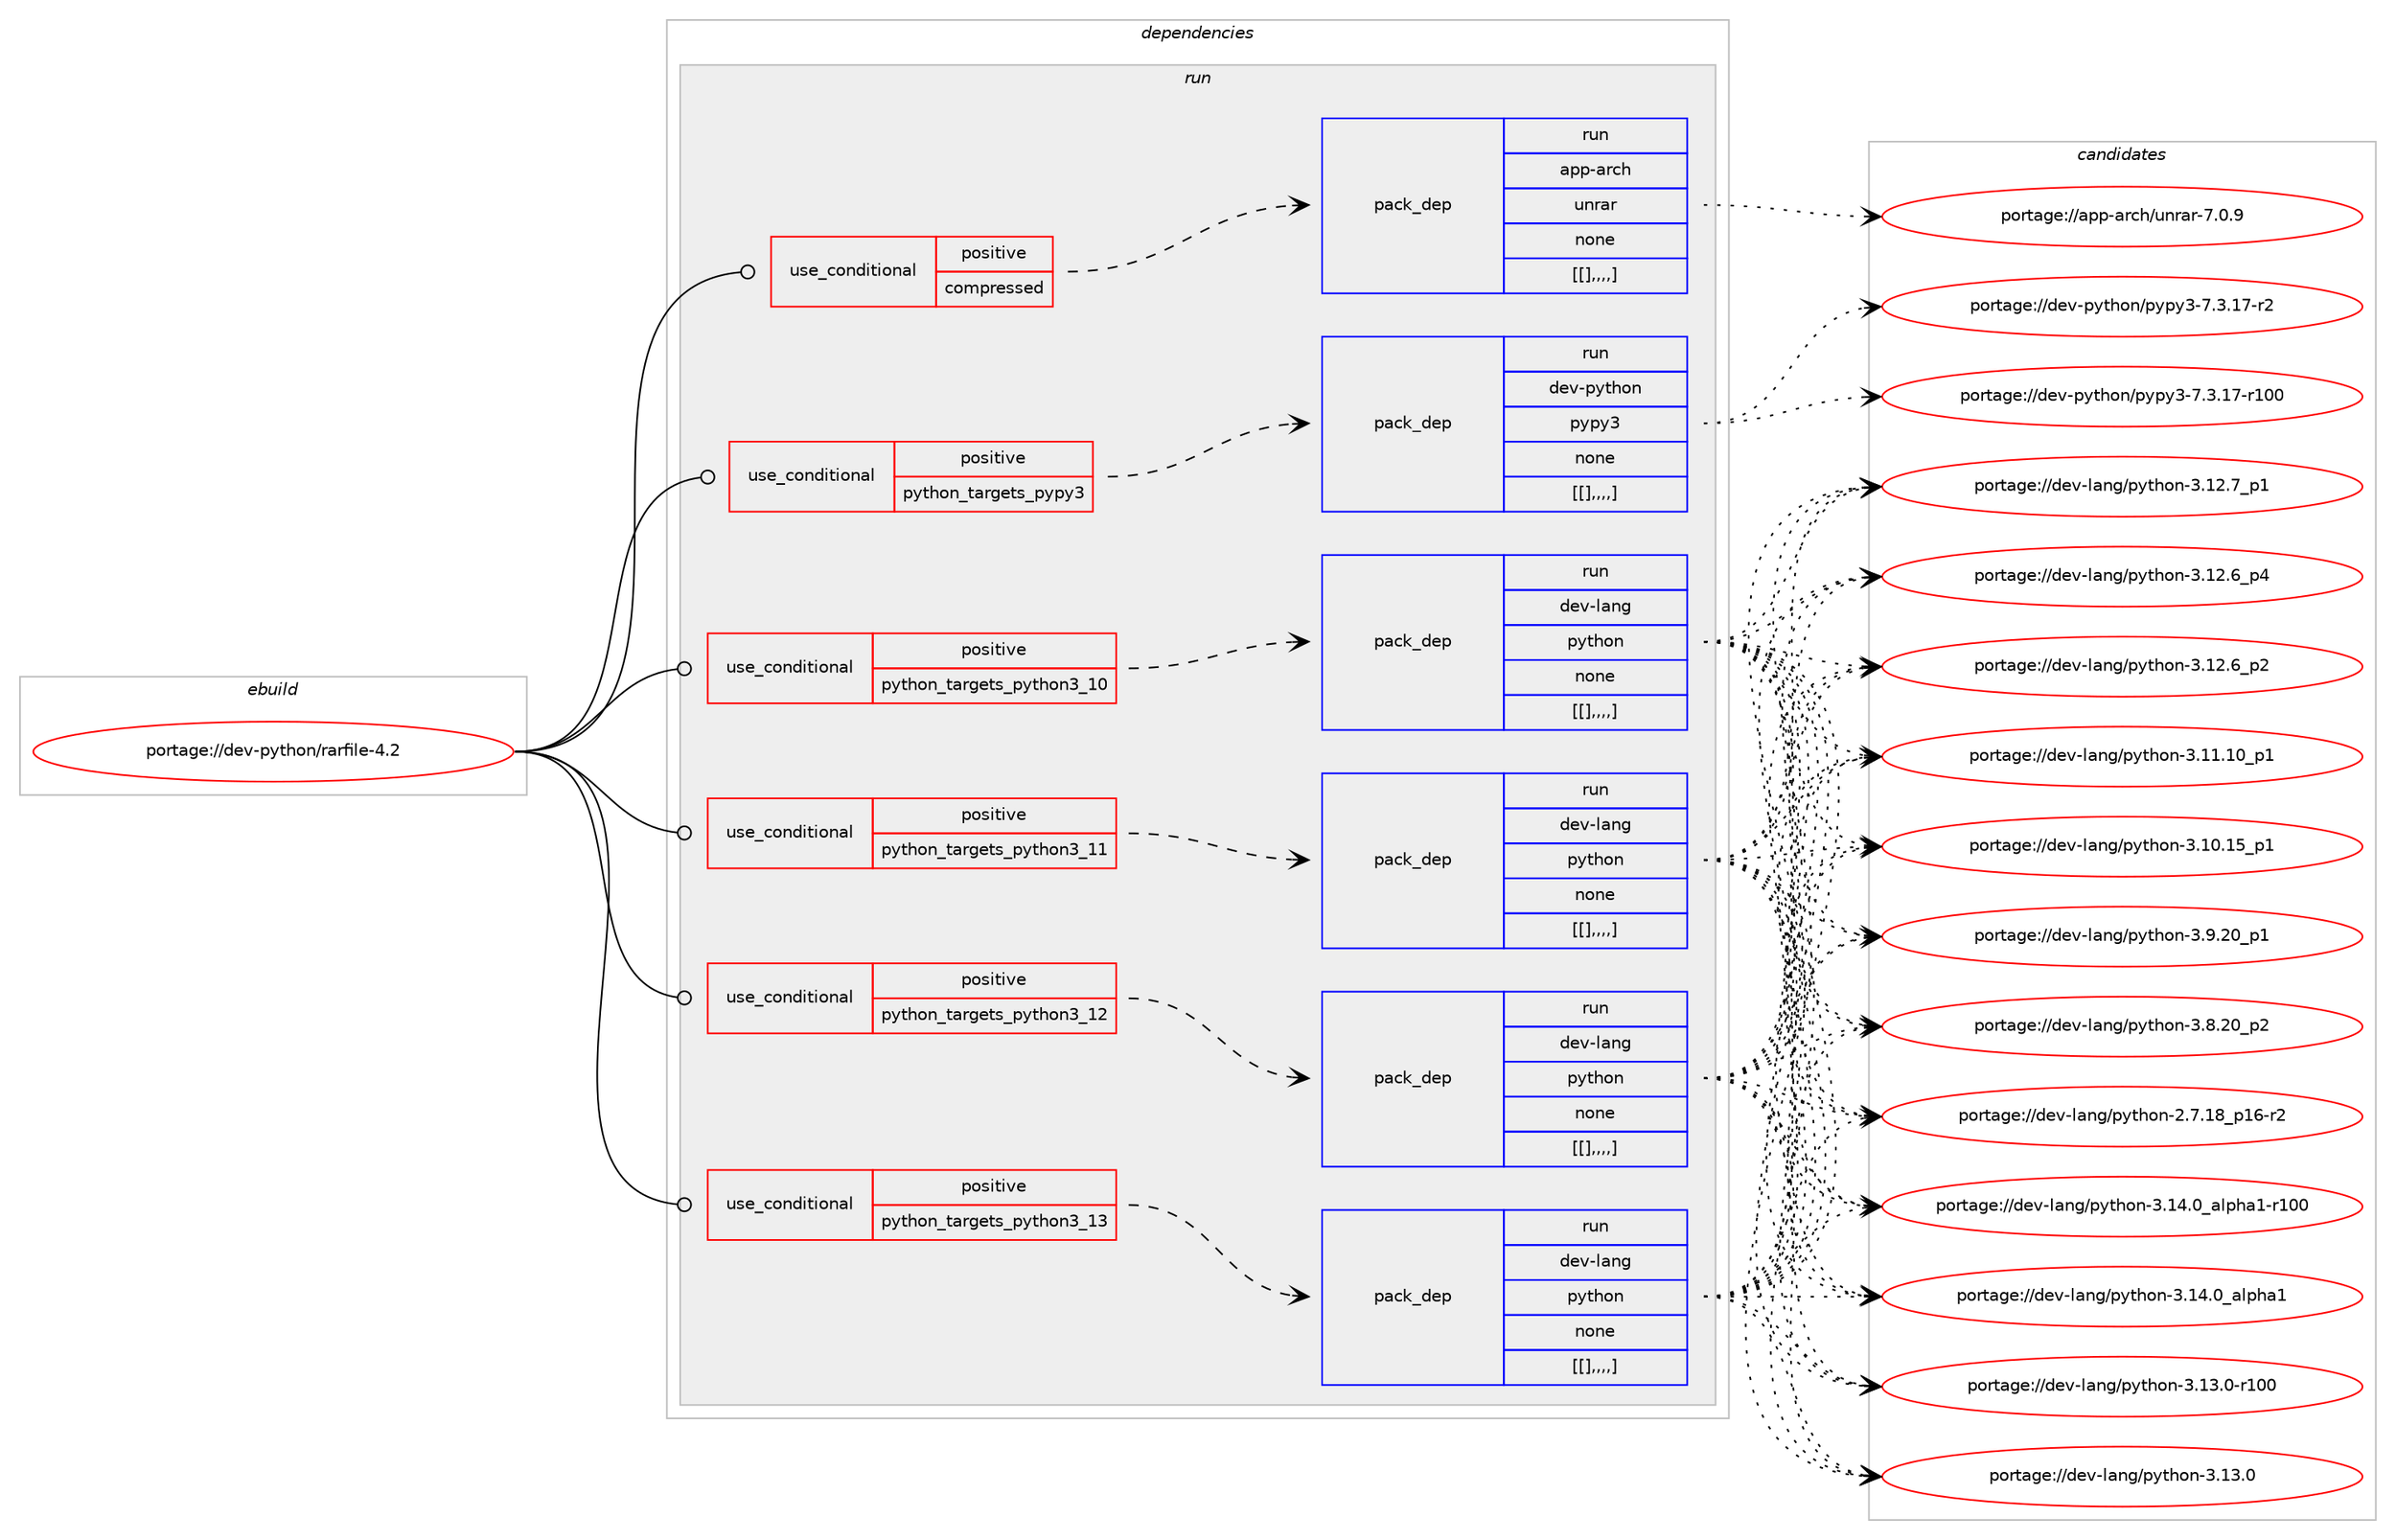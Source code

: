 digraph prolog {

# *************
# Graph options
# *************

newrank=true;
concentrate=true;
compound=true;
graph [rankdir=LR,fontname=Helvetica,fontsize=10,ranksep=1.5];#, ranksep=2.5, nodesep=0.2];
edge  [arrowhead=vee];
node  [fontname=Helvetica,fontsize=10];

# **********
# The ebuild
# **********

subgraph cluster_leftcol {
color=gray;
label=<<i>ebuild</i>>;
id [label="portage://dev-python/rarfile-4.2", color=red, width=4, href="../dev-python/rarfile-4.2.svg"];
}

# ****************
# The dependencies
# ****************

subgraph cluster_midcol {
color=gray;
label=<<i>dependencies</i>>;
subgraph cluster_compile {
fillcolor="#eeeeee";
style=filled;
label=<<i>compile</i>>;
}
subgraph cluster_compileandrun {
fillcolor="#eeeeee";
style=filled;
label=<<i>compile and run</i>>;
}
subgraph cluster_run {
fillcolor="#eeeeee";
style=filled;
label=<<i>run</i>>;
subgraph cond41531 {
dependency168137 [label=<<TABLE BORDER="0" CELLBORDER="1" CELLSPACING="0" CELLPADDING="4"><TR><TD ROWSPAN="3" CELLPADDING="10">use_conditional</TD></TR><TR><TD>positive</TD></TR><TR><TD>compressed</TD></TR></TABLE>>, shape=none, color=red];
subgraph pack125296 {
dependency168311 [label=<<TABLE BORDER="0" CELLBORDER="1" CELLSPACING="0" CELLPADDING="4" WIDTH="220"><TR><TD ROWSPAN="6" CELLPADDING="30">pack_dep</TD></TR><TR><TD WIDTH="110">run</TD></TR><TR><TD>app-arch</TD></TR><TR><TD>unrar</TD></TR><TR><TD>none</TD></TR><TR><TD>[[],,,,]</TD></TR></TABLE>>, shape=none, color=blue];
}
dependency168137:e -> dependency168311:w [weight=20,style="dashed",arrowhead="vee"];
}
id:e -> dependency168137:w [weight=20,style="solid",arrowhead="odot"];
subgraph cond41616 {
dependency168381 [label=<<TABLE BORDER="0" CELLBORDER="1" CELLSPACING="0" CELLPADDING="4"><TR><TD ROWSPAN="3" CELLPADDING="10">use_conditional</TD></TR><TR><TD>positive</TD></TR><TR><TD>python_targets_pypy3</TD></TR></TABLE>>, shape=none, color=red];
subgraph pack125426 {
dependency168385 [label=<<TABLE BORDER="0" CELLBORDER="1" CELLSPACING="0" CELLPADDING="4" WIDTH="220"><TR><TD ROWSPAN="6" CELLPADDING="30">pack_dep</TD></TR><TR><TD WIDTH="110">run</TD></TR><TR><TD>dev-python</TD></TR><TR><TD>pypy3</TD></TR><TR><TD>none</TD></TR><TR><TD>[[],,,,]</TD></TR></TABLE>>, shape=none, color=blue];
}
dependency168381:e -> dependency168385:w [weight=20,style="dashed",arrowhead="vee"];
}
id:e -> dependency168381:w [weight=20,style="solid",arrowhead="odot"];
subgraph cond41628 {
dependency168432 [label=<<TABLE BORDER="0" CELLBORDER="1" CELLSPACING="0" CELLPADDING="4"><TR><TD ROWSPAN="3" CELLPADDING="10">use_conditional</TD></TR><TR><TD>positive</TD></TR><TR><TD>python_targets_python3_10</TD></TR></TABLE>>, shape=none, color=red];
subgraph pack125487 {
dependency168508 [label=<<TABLE BORDER="0" CELLBORDER="1" CELLSPACING="0" CELLPADDING="4" WIDTH="220"><TR><TD ROWSPAN="6" CELLPADDING="30">pack_dep</TD></TR><TR><TD WIDTH="110">run</TD></TR><TR><TD>dev-lang</TD></TR><TR><TD>python</TD></TR><TR><TD>none</TD></TR><TR><TD>[[],,,,]</TD></TR></TABLE>>, shape=none, color=blue];
}
dependency168432:e -> dependency168508:w [weight=20,style="dashed",arrowhead="vee"];
}
id:e -> dependency168432:w [weight=20,style="solid",arrowhead="odot"];
subgraph cond41676 {
dependency168531 [label=<<TABLE BORDER="0" CELLBORDER="1" CELLSPACING="0" CELLPADDING="4"><TR><TD ROWSPAN="3" CELLPADDING="10">use_conditional</TD></TR><TR><TD>positive</TD></TR><TR><TD>python_targets_python3_11</TD></TR></TABLE>>, shape=none, color=red];
subgraph pack125540 {
dependency168576 [label=<<TABLE BORDER="0" CELLBORDER="1" CELLSPACING="0" CELLPADDING="4" WIDTH="220"><TR><TD ROWSPAN="6" CELLPADDING="30">pack_dep</TD></TR><TR><TD WIDTH="110">run</TD></TR><TR><TD>dev-lang</TD></TR><TR><TD>python</TD></TR><TR><TD>none</TD></TR><TR><TD>[[],,,,]</TD></TR></TABLE>>, shape=none, color=blue];
}
dependency168531:e -> dependency168576:w [weight=20,style="dashed",arrowhead="vee"];
}
id:e -> dependency168531:w [weight=20,style="solid",arrowhead="odot"];
subgraph cond41703 {
dependency168581 [label=<<TABLE BORDER="0" CELLBORDER="1" CELLSPACING="0" CELLPADDING="4"><TR><TD ROWSPAN="3" CELLPADDING="10">use_conditional</TD></TR><TR><TD>positive</TD></TR><TR><TD>python_targets_python3_12</TD></TR></TABLE>>, shape=none, color=red];
subgraph pack125556 {
dependency168607 [label=<<TABLE BORDER="0" CELLBORDER="1" CELLSPACING="0" CELLPADDING="4" WIDTH="220"><TR><TD ROWSPAN="6" CELLPADDING="30">pack_dep</TD></TR><TR><TD WIDTH="110">run</TD></TR><TR><TD>dev-lang</TD></TR><TR><TD>python</TD></TR><TR><TD>none</TD></TR><TR><TD>[[],,,,]</TD></TR></TABLE>>, shape=none, color=blue];
}
dependency168581:e -> dependency168607:w [weight=20,style="dashed",arrowhead="vee"];
}
id:e -> dependency168581:w [weight=20,style="solid",arrowhead="odot"];
subgraph cond41719 {
dependency168650 [label=<<TABLE BORDER="0" CELLBORDER="1" CELLSPACING="0" CELLPADDING="4"><TR><TD ROWSPAN="3" CELLPADDING="10">use_conditional</TD></TR><TR><TD>positive</TD></TR><TR><TD>python_targets_python3_13</TD></TR></TABLE>>, shape=none, color=red];
subgraph pack125593 {
dependency168682 [label=<<TABLE BORDER="0" CELLBORDER="1" CELLSPACING="0" CELLPADDING="4" WIDTH="220"><TR><TD ROWSPAN="6" CELLPADDING="30">pack_dep</TD></TR><TR><TD WIDTH="110">run</TD></TR><TR><TD>dev-lang</TD></TR><TR><TD>python</TD></TR><TR><TD>none</TD></TR><TR><TD>[[],,,,]</TD></TR></TABLE>>, shape=none, color=blue];
}
dependency168650:e -> dependency168682:w [weight=20,style="dashed",arrowhead="vee"];
}
id:e -> dependency168650:w [weight=20,style="solid",arrowhead="odot"];
}
}

# **************
# The candidates
# **************

subgraph cluster_choices {
rank=same;
color=gray;
label=<<i>candidates</i>>;

subgraph choice125124 {
color=black;
nodesep=1;
choice971121124597114991044711711011497114455546484657 [label="portage://app-arch/unrar-7.0.9", color=red, width=4,href="../app-arch/unrar-7.0.9.svg"];
dependency168311:e -> choice971121124597114991044711711011497114455546484657:w [style=dotted,weight="100"];
}
subgraph choice125167 {
color=black;
nodesep=1;
choice100101118451121211161041111104711212111212151455546514649554511450 [label="portage://dev-python/pypy3-7.3.17-r2", color=red, width=4,href="../dev-python/pypy3-7.3.17-r2.svg"];
choice1001011184511212111610411111047112121112121514555465146495545114494848 [label="portage://dev-python/pypy3-7.3.17-r100", color=red, width=4,href="../dev-python/pypy3-7.3.17-r100.svg"];
dependency168385:e -> choice100101118451121211161041111104711212111212151455546514649554511450:w [style=dotted,weight="100"];
dependency168385:e -> choice1001011184511212111610411111047112121112121514555465146495545114494848:w [style=dotted,weight="100"];
}
subgraph choice125183 {
color=black;
nodesep=1;
choice100101118451089711010347112121116104111110455146495246489597108112104974945114494848 [label="portage://dev-lang/python-3.14.0_alpha1-r100", color=red, width=4,href="../dev-lang/python-3.14.0_alpha1-r100.svg"];
choice1001011184510897110103471121211161041111104551464952464895971081121049749 [label="portage://dev-lang/python-3.14.0_alpha1", color=red, width=4,href="../dev-lang/python-3.14.0_alpha1.svg"];
choice1001011184510897110103471121211161041111104551464951464845114494848 [label="portage://dev-lang/python-3.13.0-r100", color=red, width=4,href="../dev-lang/python-3.13.0-r100.svg"];
choice10010111845108971101034711212111610411111045514649514648 [label="portage://dev-lang/python-3.13.0", color=red, width=4,href="../dev-lang/python-3.13.0.svg"];
choice100101118451089711010347112121116104111110455146495046559511249 [label="portage://dev-lang/python-3.12.7_p1", color=red, width=4,href="../dev-lang/python-3.12.7_p1.svg"];
choice100101118451089711010347112121116104111110455146495046549511252 [label="portage://dev-lang/python-3.12.6_p4", color=red, width=4,href="../dev-lang/python-3.12.6_p4.svg"];
choice100101118451089711010347112121116104111110455146495046549511250 [label="portage://dev-lang/python-3.12.6_p2", color=red, width=4,href="../dev-lang/python-3.12.6_p2.svg"];
choice10010111845108971101034711212111610411111045514649494649489511249 [label="portage://dev-lang/python-3.11.10_p1", color=red, width=4,href="../dev-lang/python-3.11.10_p1.svg"];
choice10010111845108971101034711212111610411111045514649484649539511249 [label="portage://dev-lang/python-3.10.15_p1", color=red, width=4,href="../dev-lang/python-3.10.15_p1.svg"];
choice100101118451089711010347112121116104111110455146574650489511249 [label="portage://dev-lang/python-3.9.20_p1", color=red, width=4,href="../dev-lang/python-3.9.20_p1.svg"];
choice100101118451089711010347112121116104111110455146564650489511250 [label="portage://dev-lang/python-3.8.20_p2", color=red, width=4,href="../dev-lang/python-3.8.20_p2.svg"];
choice100101118451089711010347112121116104111110455046554649569511249544511450 [label="portage://dev-lang/python-2.7.18_p16-r2", color=red, width=4,href="../dev-lang/python-2.7.18_p16-r2.svg"];
dependency168508:e -> choice100101118451089711010347112121116104111110455146495246489597108112104974945114494848:w [style=dotted,weight="100"];
dependency168508:e -> choice1001011184510897110103471121211161041111104551464952464895971081121049749:w [style=dotted,weight="100"];
dependency168508:e -> choice1001011184510897110103471121211161041111104551464951464845114494848:w [style=dotted,weight="100"];
dependency168508:e -> choice10010111845108971101034711212111610411111045514649514648:w [style=dotted,weight="100"];
dependency168508:e -> choice100101118451089711010347112121116104111110455146495046559511249:w [style=dotted,weight="100"];
dependency168508:e -> choice100101118451089711010347112121116104111110455146495046549511252:w [style=dotted,weight="100"];
dependency168508:e -> choice100101118451089711010347112121116104111110455146495046549511250:w [style=dotted,weight="100"];
dependency168508:e -> choice10010111845108971101034711212111610411111045514649494649489511249:w [style=dotted,weight="100"];
dependency168508:e -> choice10010111845108971101034711212111610411111045514649484649539511249:w [style=dotted,weight="100"];
dependency168508:e -> choice100101118451089711010347112121116104111110455146574650489511249:w [style=dotted,weight="100"];
dependency168508:e -> choice100101118451089711010347112121116104111110455146564650489511250:w [style=dotted,weight="100"];
dependency168508:e -> choice100101118451089711010347112121116104111110455046554649569511249544511450:w [style=dotted,weight="100"];
}
subgraph choice125190 {
color=black;
nodesep=1;
choice100101118451089711010347112121116104111110455146495246489597108112104974945114494848 [label="portage://dev-lang/python-3.14.0_alpha1-r100", color=red, width=4,href="../dev-lang/python-3.14.0_alpha1-r100.svg"];
choice1001011184510897110103471121211161041111104551464952464895971081121049749 [label="portage://dev-lang/python-3.14.0_alpha1", color=red, width=4,href="../dev-lang/python-3.14.0_alpha1.svg"];
choice1001011184510897110103471121211161041111104551464951464845114494848 [label="portage://dev-lang/python-3.13.0-r100", color=red, width=4,href="../dev-lang/python-3.13.0-r100.svg"];
choice10010111845108971101034711212111610411111045514649514648 [label="portage://dev-lang/python-3.13.0", color=red, width=4,href="../dev-lang/python-3.13.0.svg"];
choice100101118451089711010347112121116104111110455146495046559511249 [label="portage://dev-lang/python-3.12.7_p1", color=red, width=4,href="../dev-lang/python-3.12.7_p1.svg"];
choice100101118451089711010347112121116104111110455146495046549511252 [label="portage://dev-lang/python-3.12.6_p4", color=red, width=4,href="../dev-lang/python-3.12.6_p4.svg"];
choice100101118451089711010347112121116104111110455146495046549511250 [label="portage://dev-lang/python-3.12.6_p2", color=red, width=4,href="../dev-lang/python-3.12.6_p2.svg"];
choice10010111845108971101034711212111610411111045514649494649489511249 [label="portage://dev-lang/python-3.11.10_p1", color=red, width=4,href="../dev-lang/python-3.11.10_p1.svg"];
choice10010111845108971101034711212111610411111045514649484649539511249 [label="portage://dev-lang/python-3.10.15_p1", color=red, width=4,href="../dev-lang/python-3.10.15_p1.svg"];
choice100101118451089711010347112121116104111110455146574650489511249 [label="portage://dev-lang/python-3.9.20_p1", color=red, width=4,href="../dev-lang/python-3.9.20_p1.svg"];
choice100101118451089711010347112121116104111110455146564650489511250 [label="portage://dev-lang/python-3.8.20_p2", color=red, width=4,href="../dev-lang/python-3.8.20_p2.svg"];
choice100101118451089711010347112121116104111110455046554649569511249544511450 [label="portage://dev-lang/python-2.7.18_p16-r2", color=red, width=4,href="../dev-lang/python-2.7.18_p16-r2.svg"];
dependency168576:e -> choice100101118451089711010347112121116104111110455146495246489597108112104974945114494848:w [style=dotted,weight="100"];
dependency168576:e -> choice1001011184510897110103471121211161041111104551464952464895971081121049749:w [style=dotted,weight="100"];
dependency168576:e -> choice1001011184510897110103471121211161041111104551464951464845114494848:w [style=dotted,weight="100"];
dependency168576:e -> choice10010111845108971101034711212111610411111045514649514648:w [style=dotted,weight="100"];
dependency168576:e -> choice100101118451089711010347112121116104111110455146495046559511249:w [style=dotted,weight="100"];
dependency168576:e -> choice100101118451089711010347112121116104111110455146495046549511252:w [style=dotted,weight="100"];
dependency168576:e -> choice100101118451089711010347112121116104111110455146495046549511250:w [style=dotted,weight="100"];
dependency168576:e -> choice10010111845108971101034711212111610411111045514649494649489511249:w [style=dotted,weight="100"];
dependency168576:e -> choice10010111845108971101034711212111610411111045514649484649539511249:w [style=dotted,weight="100"];
dependency168576:e -> choice100101118451089711010347112121116104111110455146574650489511249:w [style=dotted,weight="100"];
dependency168576:e -> choice100101118451089711010347112121116104111110455146564650489511250:w [style=dotted,weight="100"];
dependency168576:e -> choice100101118451089711010347112121116104111110455046554649569511249544511450:w [style=dotted,weight="100"];
}
subgraph choice125200 {
color=black;
nodesep=1;
choice100101118451089711010347112121116104111110455146495246489597108112104974945114494848 [label="portage://dev-lang/python-3.14.0_alpha1-r100", color=red, width=4,href="../dev-lang/python-3.14.0_alpha1-r100.svg"];
choice1001011184510897110103471121211161041111104551464952464895971081121049749 [label="portage://dev-lang/python-3.14.0_alpha1", color=red, width=4,href="../dev-lang/python-3.14.0_alpha1.svg"];
choice1001011184510897110103471121211161041111104551464951464845114494848 [label="portage://dev-lang/python-3.13.0-r100", color=red, width=4,href="../dev-lang/python-3.13.0-r100.svg"];
choice10010111845108971101034711212111610411111045514649514648 [label="portage://dev-lang/python-3.13.0", color=red, width=4,href="../dev-lang/python-3.13.0.svg"];
choice100101118451089711010347112121116104111110455146495046559511249 [label="portage://dev-lang/python-3.12.7_p1", color=red, width=4,href="../dev-lang/python-3.12.7_p1.svg"];
choice100101118451089711010347112121116104111110455146495046549511252 [label="portage://dev-lang/python-3.12.6_p4", color=red, width=4,href="../dev-lang/python-3.12.6_p4.svg"];
choice100101118451089711010347112121116104111110455146495046549511250 [label="portage://dev-lang/python-3.12.6_p2", color=red, width=4,href="../dev-lang/python-3.12.6_p2.svg"];
choice10010111845108971101034711212111610411111045514649494649489511249 [label="portage://dev-lang/python-3.11.10_p1", color=red, width=4,href="../dev-lang/python-3.11.10_p1.svg"];
choice10010111845108971101034711212111610411111045514649484649539511249 [label="portage://dev-lang/python-3.10.15_p1", color=red, width=4,href="../dev-lang/python-3.10.15_p1.svg"];
choice100101118451089711010347112121116104111110455146574650489511249 [label="portage://dev-lang/python-3.9.20_p1", color=red, width=4,href="../dev-lang/python-3.9.20_p1.svg"];
choice100101118451089711010347112121116104111110455146564650489511250 [label="portage://dev-lang/python-3.8.20_p2", color=red, width=4,href="../dev-lang/python-3.8.20_p2.svg"];
choice100101118451089711010347112121116104111110455046554649569511249544511450 [label="portage://dev-lang/python-2.7.18_p16-r2", color=red, width=4,href="../dev-lang/python-2.7.18_p16-r2.svg"];
dependency168607:e -> choice100101118451089711010347112121116104111110455146495246489597108112104974945114494848:w [style=dotted,weight="100"];
dependency168607:e -> choice1001011184510897110103471121211161041111104551464952464895971081121049749:w [style=dotted,weight="100"];
dependency168607:e -> choice1001011184510897110103471121211161041111104551464951464845114494848:w [style=dotted,weight="100"];
dependency168607:e -> choice10010111845108971101034711212111610411111045514649514648:w [style=dotted,weight="100"];
dependency168607:e -> choice100101118451089711010347112121116104111110455146495046559511249:w [style=dotted,weight="100"];
dependency168607:e -> choice100101118451089711010347112121116104111110455146495046549511252:w [style=dotted,weight="100"];
dependency168607:e -> choice100101118451089711010347112121116104111110455146495046549511250:w [style=dotted,weight="100"];
dependency168607:e -> choice10010111845108971101034711212111610411111045514649494649489511249:w [style=dotted,weight="100"];
dependency168607:e -> choice10010111845108971101034711212111610411111045514649484649539511249:w [style=dotted,weight="100"];
dependency168607:e -> choice100101118451089711010347112121116104111110455146574650489511249:w [style=dotted,weight="100"];
dependency168607:e -> choice100101118451089711010347112121116104111110455146564650489511250:w [style=dotted,weight="100"];
dependency168607:e -> choice100101118451089711010347112121116104111110455046554649569511249544511450:w [style=dotted,weight="100"];
}
subgraph choice125205 {
color=black;
nodesep=1;
choice100101118451089711010347112121116104111110455146495246489597108112104974945114494848 [label="portage://dev-lang/python-3.14.0_alpha1-r100", color=red, width=4,href="../dev-lang/python-3.14.0_alpha1-r100.svg"];
choice1001011184510897110103471121211161041111104551464952464895971081121049749 [label="portage://dev-lang/python-3.14.0_alpha1", color=red, width=4,href="../dev-lang/python-3.14.0_alpha1.svg"];
choice1001011184510897110103471121211161041111104551464951464845114494848 [label="portage://dev-lang/python-3.13.0-r100", color=red, width=4,href="../dev-lang/python-3.13.0-r100.svg"];
choice10010111845108971101034711212111610411111045514649514648 [label="portage://dev-lang/python-3.13.0", color=red, width=4,href="../dev-lang/python-3.13.0.svg"];
choice100101118451089711010347112121116104111110455146495046559511249 [label="portage://dev-lang/python-3.12.7_p1", color=red, width=4,href="../dev-lang/python-3.12.7_p1.svg"];
choice100101118451089711010347112121116104111110455146495046549511252 [label="portage://dev-lang/python-3.12.6_p4", color=red, width=4,href="../dev-lang/python-3.12.6_p4.svg"];
choice100101118451089711010347112121116104111110455146495046549511250 [label="portage://dev-lang/python-3.12.6_p2", color=red, width=4,href="../dev-lang/python-3.12.6_p2.svg"];
choice10010111845108971101034711212111610411111045514649494649489511249 [label="portage://dev-lang/python-3.11.10_p1", color=red, width=4,href="../dev-lang/python-3.11.10_p1.svg"];
choice10010111845108971101034711212111610411111045514649484649539511249 [label="portage://dev-lang/python-3.10.15_p1", color=red, width=4,href="../dev-lang/python-3.10.15_p1.svg"];
choice100101118451089711010347112121116104111110455146574650489511249 [label="portage://dev-lang/python-3.9.20_p1", color=red, width=4,href="../dev-lang/python-3.9.20_p1.svg"];
choice100101118451089711010347112121116104111110455146564650489511250 [label="portage://dev-lang/python-3.8.20_p2", color=red, width=4,href="../dev-lang/python-3.8.20_p2.svg"];
choice100101118451089711010347112121116104111110455046554649569511249544511450 [label="portage://dev-lang/python-2.7.18_p16-r2", color=red, width=4,href="../dev-lang/python-2.7.18_p16-r2.svg"];
dependency168682:e -> choice100101118451089711010347112121116104111110455146495246489597108112104974945114494848:w [style=dotted,weight="100"];
dependency168682:e -> choice1001011184510897110103471121211161041111104551464952464895971081121049749:w [style=dotted,weight="100"];
dependency168682:e -> choice1001011184510897110103471121211161041111104551464951464845114494848:w [style=dotted,weight="100"];
dependency168682:e -> choice10010111845108971101034711212111610411111045514649514648:w [style=dotted,weight="100"];
dependency168682:e -> choice100101118451089711010347112121116104111110455146495046559511249:w [style=dotted,weight="100"];
dependency168682:e -> choice100101118451089711010347112121116104111110455146495046549511252:w [style=dotted,weight="100"];
dependency168682:e -> choice100101118451089711010347112121116104111110455146495046549511250:w [style=dotted,weight="100"];
dependency168682:e -> choice10010111845108971101034711212111610411111045514649494649489511249:w [style=dotted,weight="100"];
dependency168682:e -> choice10010111845108971101034711212111610411111045514649484649539511249:w [style=dotted,weight="100"];
dependency168682:e -> choice100101118451089711010347112121116104111110455146574650489511249:w [style=dotted,weight="100"];
dependency168682:e -> choice100101118451089711010347112121116104111110455146564650489511250:w [style=dotted,weight="100"];
dependency168682:e -> choice100101118451089711010347112121116104111110455046554649569511249544511450:w [style=dotted,weight="100"];
}
}

}
